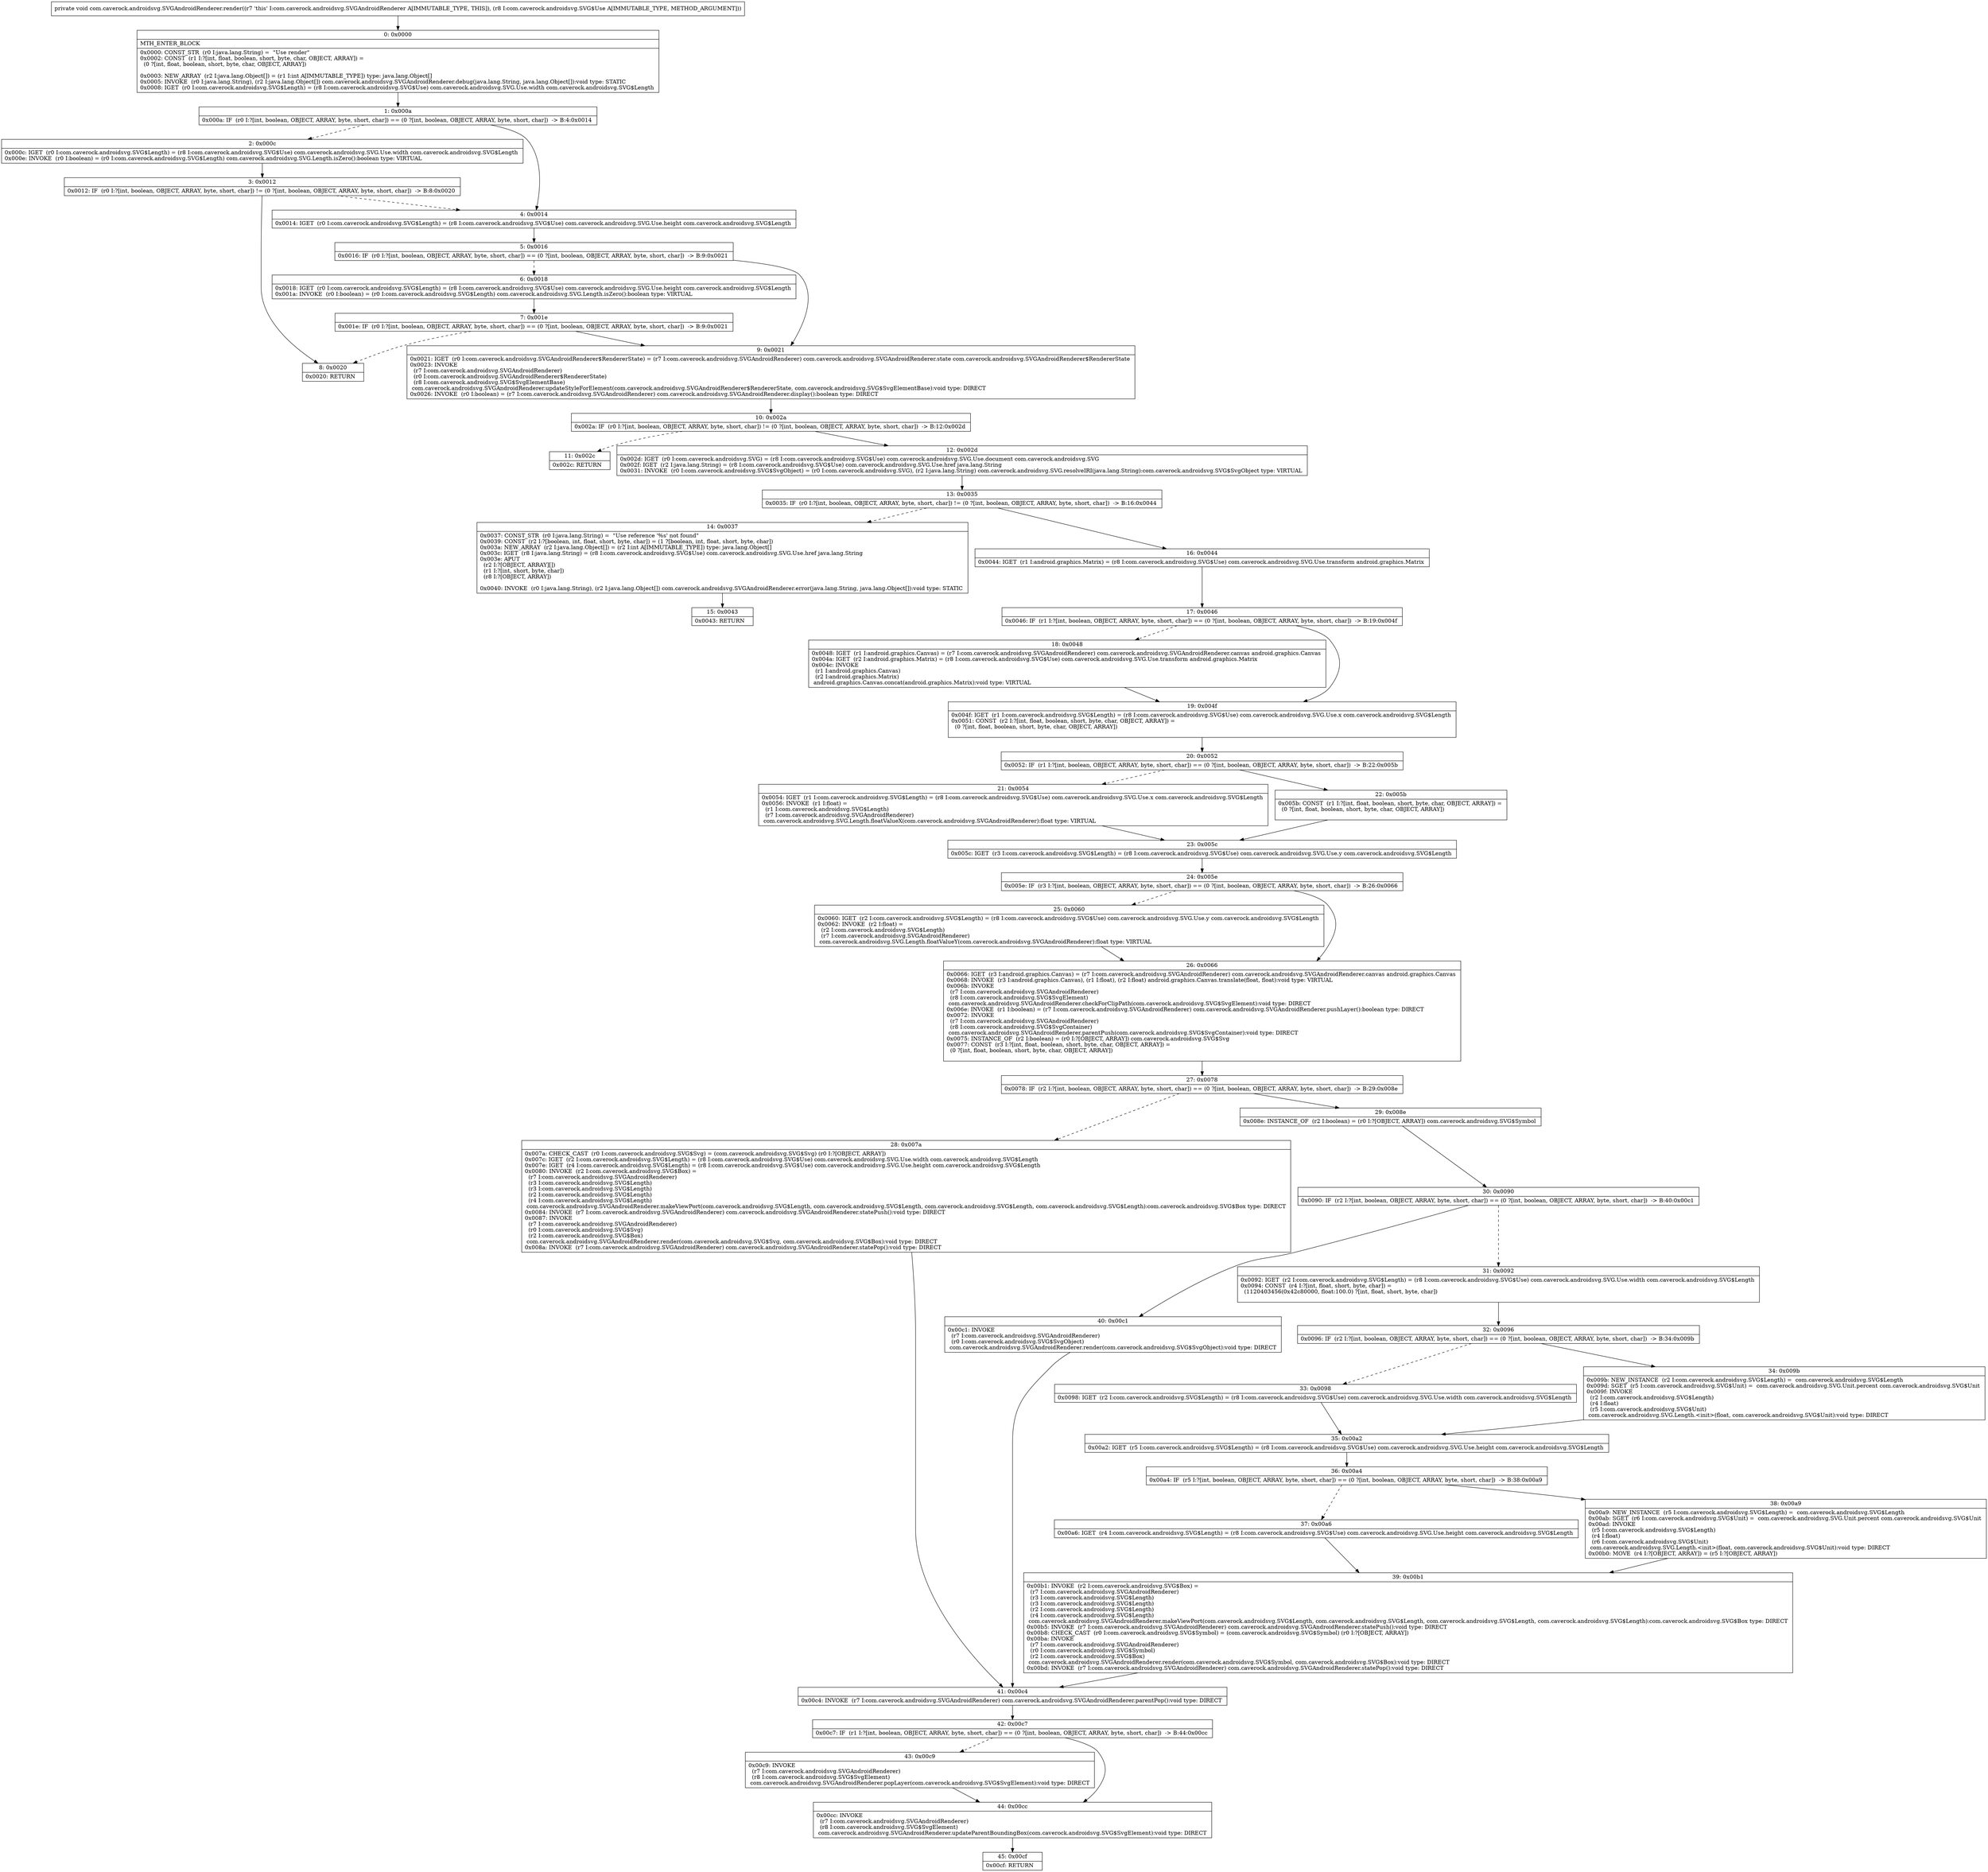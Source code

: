 digraph "CFG forcom.caverock.androidsvg.SVGAndroidRenderer.render(Lcom\/caverock\/androidsvg\/SVG$Use;)V" {
Node_0 [shape=record,label="{0\:\ 0x0000|MTH_ENTER_BLOCK\l|0x0000: CONST_STR  (r0 I:java.lang.String) =  \"Use render\" \l0x0002: CONST  (r1 I:?[int, float, boolean, short, byte, char, OBJECT, ARRAY]) = \l  (0 ?[int, float, boolean, short, byte, char, OBJECT, ARRAY])\l \l0x0003: NEW_ARRAY  (r2 I:java.lang.Object[]) = (r1 I:int A[IMMUTABLE_TYPE]) type: java.lang.Object[] \l0x0005: INVOKE  (r0 I:java.lang.String), (r2 I:java.lang.Object[]) com.caverock.androidsvg.SVGAndroidRenderer.debug(java.lang.String, java.lang.Object[]):void type: STATIC \l0x0008: IGET  (r0 I:com.caverock.androidsvg.SVG$Length) = (r8 I:com.caverock.androidsvg.SVG$Use) com.caverock.androidsvg.SVG.Use.width com.caverock.androidsvg.SVG$Length \l}"];
Node_1 [shape=record,label="{1\:\ 0x000a|0x000a: IF  (r0 I:?[int, boolean, OBJECT, ARRAY, byte, short, char]) == (0 ?[int, boolean, OBJECT, ARRAY, byte, short, char])  \-\> B:4:0x0014 \l}"];
Node_2 [shape=record,label="{2\:\ 0x000c|0x000c: IGET  (r0 I:com.caverock.androidsvg.SVG$Length) = (r8 I:com.caverock.androidsvg.SVG$Use) com.caverock.androidsvg.SVG.Use.width com.caverock.androidsvg.SVG$Length \l0x000e: INVOKE  (r0 I:boolean) = (r0 I:com.caverock.androidsvg.SVG$Length) com.caverock.androidsvg.SVG.Length.isZero():boolean type: VIRTUAL \l}"];
Node_3 [shape=record,label="{3\:\ 0x0012|0x0012: IF  (r0 I:?[int, boolean, OBJECT, ARRAY, byte, short, char]) != (0 ?[int, boolean, OBJECT, ARRAY, byte, short, char])  \-\> B:8:0x0020 \l}"];
Node_4 [shape=record,label="{4\:\ 0x0014|0x0014: IGET  (r0 I:com.caverock.androidsvg.SVG$Length) = (r8 I:com.caverock.androidsvg.SVG$Use) com.caverock.androidsvg.SVG.Use.height com.caverock.androidsvg.SVG$Length \l}"];
Node_5 [shape=record,label="{5\:\ 0x0016|0x0016: IF  (r0 I:?[int, boolean, OBJECT, ARRAY, byte, short, char]) == (0 ?[int, boolean, OBJECT, ARRAY, byte, short, char])  \-\> B:9:0x0021 \l}"];
Node_6 [shape=record,label="{6\:\ 0x0018|0x0018: IGET  (r0 I:com.caverock.androidsvg.SVG$Length) = (r8 I:com.caverock.androidsvg.SVG$Use) com.caverock.androidsvg.SVG.Use.height com.caverock.androidsvg.SVG$Length \l0x001a: INVOKE  (r0 I:boolean) = (r0 I:com.caverock.androidsvg.SVG$Length) com.caverock.androidsvg.SVG.Length.isZero():boolean type: VIRTUAL \l}"];
Node_7 [shape=record,label="{7\:\ 0x001e|0x001e: IF  (r0 I:?[int, boolean, OBJECT, ARRAY, byte, short, char]) == (0 ?[int, boolean, OBJECT, ARRAY, byte, short, char])  \-\> B:9:0x0021 \l}"];
Node_8 [shape=record,label="{8\:\ 0x0020|0x0020: RETURN   \l}"];
Node_9 [shape=record,label="{9\:\ 0x0021|0x0021: IGET  (r0 I:com.caverock.androidsvg.SVGAndroidRenderer$RendererState) = (r7 I:com.caverock.androidsvg.SVGAndroidRenderer) com.caverock.androidsvg.SVGAndroidRenderer.state com.caverock.androidsvg.SVGAndroidRenderer$RendererState \l0x0023: INVOKE  \l  (r7 I:com.caverock.androidsvg.SVGAndroidRenderer)\l  (r0 I:com.caverock.androidsvg.SVGAndroidRenderer$RendererState)\l  (r8 I:com.caverock.androidsvg.SVG$SvgElementBase)\l com.caverock.androidsvg.SVGAndroidRenderer.updateStyleForElement(com.caverock.androidsvg.SVGAndroidRenderer$RendererState, com.caverock.androidsvg.SVG$SvgElementBase):void type: DIRECT \l0x0026: INVOKE  (r0 I:boolean) = (r7 I:com.caverock.androidsvg.SVGAndroidRenderer) com.caverock.androidsvg.SVGAndroidRenderer.display():boolean type: DIRECT \l}"];
Node_10 [shape=record,label="{10\:\ 0x002a|0x002a: IF  (r0 I:?[int, boolean, OBJECT, ARRAY, byte, short, char]) != (0 ?[int, boolean, OBJECT, ARRAY, byte, short, char])  \-\> B:12:0x002d \l}"];
Node_11 [shape=record,label="{11\:\ 0x002c|0x002c: RETURN   \l}"];
Node_12 [shape=record,label="{12\:\ 0x002d|0x002d: IGET  (r0 I:com.caverock.androidsvg.SVG) = (r8 I:com.caverock.androidsvg.SVG$Use) com.caverock.androidsvg.SVG.Use.document com.caverock.androidsvg.SVG \l0x002f: IGET  (r2 I:java.lang.String) = (r8 I:com.caverock.androidsvg.SVG$Use) com.caverock.androidsvg.SVG.Use.href java.lang.String \l0x0031: INVOKE  (r0 I:com.caverock.androidsvg.SVG$SvgObject) = (r0 I:com.caverock.androidsvg.SVG), (r2 I:java.lang.String) com.caverock.androidsvg.SVG.resolveIRI(java.lang.String):com.caverock.androidsvg.SVG$SvgObject type: VIRTUAL \l}"];
Node_13 [shape=record,label="{13\:\ 0x0035|0x0035: IF  (r0 I:?[int, boolean, OBJECT, ARRAY, byte, short, char]) != (0 ?[int, boolean, OBJECT, ARRAY, byte, short, char])  \-\> B:16:0x0044 \l}"];
Node_14 [shape=record,label="{14\:\ 0x0037|0x0037: CONST_STR  (r0 I:java.lang.String) =  \"Use reference '%s' not found\" \l0x0039: CONST  (r2 I:?[boolean, int, float, short, byte, char]) = (1 ?[boolean, int, float, short, byte, char]) \l0x003a: NEW_ARRAY  (r2 I:java.lang.Object[]) = (r2 I:int A[IMMUTABLE_TYPE]) type: java.lang.Object[] \l0x003c: IGET  (r8 I:java.lang.String) = (r8 I:com.caverock.androidsvg.SVG$Use) com.caverock.androidsvg.SVG.Use.href java.lang.String \l0x003e: APUT  \l  (r2 I:?[OBJECT, ARRAY][])\l  (r1 I:?[int, short, byte, char])\l  (r8 I:?[OBJECT, ARRAY])\l \l0x0040: INVOKE  (r0 I:java.lang.String), (r2 I:java.lang.Object[]) com.caverock.androidsvg.SVGAndroidRenderer.error(java.lang.String, java.lang.Object[]):void type: STATIC \l}"];
Node_15 [shape=record,label="{15\:\ 0x0043|0x0043: RETURN   \l}"];
Node_16 [shape=record,label="{16\:\ 0x0044|0x0044: IGET  (r1 I:android.graphics.Matrix) = (r8 I:com.caverock.androidsvg.SVG$Use) com.caverock.androidsvg.SVG.Use.transform android.graphics.Matrix \l}"];
Node_17 [shape=record,label="{17\:\ 0x0046|0x0046: IF  (r1 I:?[int, boolean, OBJECT, ARRAY, byte, short, char]) == (0 ?[int, boolean, OBJECT, ARRAY, byte, short, char])  \-\> B:19:0x004f \l}"];
Node_18 [shape=record,label="{18\:\ 0x0048|0x0048: IGET  (r1 I:android.graphics.Canvas) = (r7 I:com.caverock.androidsvg.SVGAndroidRenderer) com.caverock.androidsvg.SVGAndroidRenderer.canvas android.graphics.Canvas \l0x004a: IGET  (r2 I:android.graphics.Matrix) = (r8 I:com.caverock.androidsvg.SVG$Use) com.caverock.androidsvg.SVG.Use.transform android.graphics.Matrix \l0x004c: INVOKE  \l  (r1 I:android.graphics.Canvas)\l  (r2 I:android.graphics.Matrix)\l android.graphics.Canvas.concat(android.graphics.Matrix):void type: VIRTUAL \l}"];
Node_19 [shape=record,label="{19\:\ 0x004f|0x004f: IGET  (r1 I:com.caverock.androidsvg.SVG$Length) = (r8 I:com.caverock.androidsvg.SVG$Use) com.caverock.androidsvg.SVG.Use.x com.caverock.androidsvg.SVG$Length \l0x0051: CONST  (r2 I:?[int, float, boolean, short, byte, char, OBJECT, ARRAY]) = \l  (0 ?[int, float, boolean, short, byte, char, OBJECT, ARRAY])\l \l}"];
Node_20 [shape=record,label="{20\:\ 0x0052|0x0052: IF  (r1 I:?[int, boolean, OBJECT, ARRAY, byte, short, char]) == (0 ?[int, boolean, OBJECT, ARRAY, byte, short, char])  \-\> B:22:0x005b \l}"];
Node_21 [shape=record,label="{21\:\ 0x0054|0x0054: IGET  (r1 I:com.caverock.androidsvg.SVG$Length) = (r8 I:com.caverock.androidsvg.SVG$Use) com.caverock.androidsvg.SVG.Use.x com.caverock.androidsvg.SVG$Length \l0x0056: INVOKE  (r1 I:float) = \l  (r1 I:com.caverock.androidsvg.SVG$Length)\l  (r7 I:com.caverock.androidsvg.SVGAndroidRenderer)\l com.caverock.androidsvg.SVG.Length.floatValueX(com.caverock.androidsvg.SVGAndroidRenderer):float type: VIRTUAL \l}"];
Node_22 [shape=record,label="{22\:\ 0x005b|0x005b: CONST  (r1 I:?[int, float, boolean, short, byte, char, OBJECT, ARRAY]) = \l  (0 ?[int, float, boolean, short, byte, char, OBJECT, ARRAY])\l \l}"];
Node_23 [shape=record,label="{23\:\ 0x005c|0x005c: IGET  (r3 I:com.caverock.androidsvg.SVG$Length) = (r8 I:com.caverock.androidsvg.SVG$Use) com.caverock.androidsvg.SVG.Use.y com.caverock.androidsvg.SVG$Length \l}"];
Node_24 [shape=record,label="{24\:\ 0x005e|0x005e: IF  (r3 I:?[int, boolean, OBJECT, ARRAY, byte, short, char]) == (0 ?[int, boolean, OBJECT, ARRAY, byte, short, char])  \-\> B:26:0x0066 \l}"];
Node_25 [shape=record,label="{25\:\ 0x0060|0x0060: IGET  (r2 I:com.caverock.androidsvg.SVG$Length) = (r8 I:com.caverock.androidsvg.SVG$Use) com.caverock.androidsvg.SVG.Use.y com.caverock.androidsvg.SVG$Length \l0x0062: INVOKE  (r2 I:float) = \l  (r2 I:com.caverock.androidsvg.SVG$Length)\l  (r7 I:com.caverock.androidsvg.SVGAndroidRenderer)\l com.caverock.androidsvg.SVG.Length.floatValueY(com.caverock.androidsvg.SVGAndroidRenderer):float type: VIRTUAL \l}"];
Node_26 [shape=record,label="{26\:\ 0x0066|0x0066: IGET  (r3 I:android.graphics.Canvas) = (r7 I:com.caverock.androidsvg.SVGAndroidRenderer) com.caverock.androidsvg.SVGAndroidRenderer.canvas android.graphics.Canvas \l0x0068: INVOKE  (r3 I:android.graphics.Canvas), (r1 I:float), (r2 I:float) android.graphics.Canvas.translate(float, float):void type: VIRTUAL \l0x006b: INVOKE  \l  (r7 I:com.caverock.androidsvg.SVGAndroidRenderer)\l  (r8 I:com.caverock.androidsvg.SVG$SvgElement)\l com.caverock.androidsvg.SVGAndroidRenderer.checkForClipPath(com.caverock.androidsvg.SVG$SvgElement):void type: DIRECT \l0x006e: INVOKE  (r1 I:boolean) = (r7 I:com.caverock.androidsvg.SVGAndroidRenderer) com.caverock.androidsvg.SVGAndroidRenderer.pushLayer():boolean type: DIRECT \l0x0072: INVOKE  \l  (r7 I:com.caverock.androidsvg.SVGAndroidRenderer)\l  (r8 I:com.caverock.androidsvg.SVG$SvgContainer)\l com.caverock.androidsvg.SVGAndroidRenderer.parentPush(com.caverock.androidsvg.SVG$SvgContainer):void type: DIRECT \l0x0075: INSTANCE_OF  (r2 I:boolean) = (r0 I:?[OBJECT, ARRAY]) com.caverock.androidsvg.SVG$Svg \l0x0077: CONST  (r3 I:?[int, float, boolean, short, byte, char, OBJECT, ARRAY]) = \l  (0 ?[int, float, boolean, short, byte, char, OBJECT, ARRAY])\l \l}"];
Node_27 [shape=record,label="{27\:\ 0x0078|0x0078: IF  (r2 I:?[int, boolean, OBJECT, ARRAY, byte, short, char]) == (0 ?[int, boolean, OBJECT, ARRAY, byte, short, char])  \-\> B:29:0x008e \l}"];
Node_28 [shape=record,label="{28\:\ 0x007a|0x007a: CHECK_CAST  (r0 I:com.caverock.androidsvg.SVG$Svg) = (com.caverock.androidsvg.SVG$Svg) (r0 I:?[OBJECT, ARRAY]) \l0x007c: IGET  (r2 I:com.caverock.androidsvg.SVG$Length) = (r8 I:com.caverock.androidsvg.SVG$Use) com.caverock.androidsvg.SVG.Use.width com.caverock.androidsvg.SVG$Length \l0x007e: IGET  (r4 I:com.caverock.androidsvg.SVG$Length) = (r8 I:com.caverock.androidsvg.SVG$Use) com.caverock.androidsvg.SVG.Use.height com.caverock.androidsvg.SVG$Length \l0x0080: INVOKE  (r2 I:com.caverock.androidsvg.SVG$Box) = \l  (r7 I:com.caverock.androidsvg.SVGAndroidRenderer)\l  (r3 I:com.caverock.androidsvg.SVG$Length)\l  (r3 I:com.caverock.androidsvg.SVG$Length)\l  (r2 I:com.caverock.androidsvg.SVG$Length)\l  (r4 I:com.caverock.androidsvg.SVG$Length)\l com.caverock.androidsvg.SVGAndroidRenderer.makeViewPort(com.caverock.androidsvg.SVG$Length, com.caverock.androidsvg.SVG$Length, com.caverock.androidsvg.SVG$Length, com.caverock.androidsvg.SVG$Length):com.caverock.androidsvg.SVG$Box type: DIRECT \l0x0084: INVOKE  (r7 I:com.caverock.androidsvg.SVGAndroidRenderer) com.caverock.androidsvg.SVGAndroidRenderer.statePush():void type: DIRECT \l0x0087: INVOKE  \l  (r7 I:com.caverock.androidsvg.SVGAndroidRenderer)\l  (r0 I:com.caverock.androidsvg.SVG$Svg)\l  (r2 I:com.caverock.androidsvg.SVG$Box)\l com.caverock.androidsvg.SVGAndroidRenderer.render(com.caverock.androidsvg.SVG$Svg, com.caverock.androidsvg.SVG$Box):void type: DIRECT \l0x008a: INVOKE  (r7 I:com.caverock.androidsvg.SVGAndroidRenderer) com.caverock.androidsvg.SVGAndroidRenderer.statePop():void type: DIRECT \l}"];
Node_29 [shape=record,label="{29\:\ 0x008e|0x008e: INSTANCE_OF  (r2 I:boolean) = (r0 I:?[OBJECT, ARRAY]) com.caverock.androidsvg.SVG$Symbol \l}"];
Node_30 [shape=record,label="{30\:\ 0x0090|0x0090: IF  (r2 I:?[int, boolean, OBJECT, ARRAY, byte, short, char]) == (0 ?[int, boolean, OBJECT, ARRAY, byte, short, char])  \-\> B:40:0x00c1 \l}"];
Node_31 [shape=record,label="{31\:\ 0x0092|0x0092: IGET  (r2 I:com.caverock.androidsvg.SVG$Length) = (r8 I:com.caverock.androidsvg.SVG$Use) com.caverock.androidsvg.SVG.Use.width com.caverock.androidsvg.SVG$Length \l0x0094: CONST  (r4 I:?[int, float, short, byte, char]) = \l  (1120403456(0x42c80000, float:100.0) ?[int, float, short, byte, char])\l \l}"];
Node_32 [shape=record,label="{32\:\ 0x0096|0x0096: IF  (r2 I:?[int, boolean, OBJECT, ARRAY, byte, short, char]) == (0 ?[int, boolean, OBJECT, ARRAY, byte, short, char])  \-\> B:34:0x009b \l}"];
Node_33 [shape=record,label="{33\:\ 0x0098|0x0098: IGET  (r2 I:com.caverock.androidsvg.SVG$Length) = (r8 I:com.caverock.androidsvg.SVG$Use) com.caverock.androidsvg.SVG.Use.width com.caverock.androidsvg.SVG$Length \l}"];
Node_34 [shape=record,label="{34\:\ 0x009b|0x009b: NEW_INSTANCE  (r2 I:com.caverock.androidsvg.SVG$Length) =  com.caverock.androidsvg.SVG$Length \l0x009d: SGET  (r5 I:com.caverock.androidsvg.SVG$Unit) =  com.caverock.androidsvg.SVG.Unit.percent com.caverock.androidsvg.SVG$Unit \l0x009f: INVOKE  \l  (r2 I:com.caverock.androidsvg.SVG$Length)\l  (r4 I:float)\l  (r5 I:com.caverock.androidsvg.SVG$Unit)\l com.caverock.androidsvg.SVG.Length.\<init\>(float, com.caverock.androidsvg.SVG$Unit):void type: DIRECT \l}"];
Node_35 [shape=record,label="{35\:\ 0x00a2|0x00a2: IGET  (r5 I:com.caverock.androidsvg.SVG$Length) = (r8 I:com.caverock.androidsvg.SVG$Use) com.caverock.androidsvg.SVG.Use.height com.caverock.androidsvg.SVG$Length \l}"];
Node_36 [shape=record,label="{36\:\ 0x00a4|0x00a4: IF  (r5 I:?[int, boolean, OBJECT, ARRAY, byte, short, char]) == (0 ?[int, boolean, OBJECT, ARRAY, byte, short, char])  \-\> B:38:0x00a9 \l}"];
Node_37 [shape=record,label="{37\:\ 0x00a6|0x00a6: IGET  (r4 I:com.caverock.androidsvg.SVG$Length) = (r8 I:com.caverock.androidsvg.SVG$Use) com.caverock.androidsvg.SVG.Use.height com.caverock.androidsvg.SVG$Length \l}"];
Node_38 [shape=record,label="{38\:\ 0x00a9|0x00a9: NEW_INSTANCE  (r5 I:com.caverock.androidsvg.SVG$Length) =  com.caverock.androidsvg.SVG$Length \l0x00ab: SGET  (r6 I:com.caverock.androidsvg.SVG$Unit) =  com.caverock.androidsvg.SVG.Unit.percent com.caverock.androidsvg.SVG$Unit \l0x00ad: INVOKE  \l  (r5 I:com.caverock.androidsvg.SVG$Length)\l  (r4 I:float)\l  (r6 I:com.caverock.androidsvg.SVG$Unit)\l com.caverock.androidsvg.SVG.Length.\<init\>(float, com.caverock.androidsvg.SVG$Unit):void type: DIRECT \l0x00b0: MOVE  (r4 I:?[OBJECT, ARRAY]) = (r5 I:?[OBJECT, ARRAY]) \l}"];
Node_39 [shape=record,label="{39\:\ 0x00b1|0x00b1: INVOKE  (r2 I:com.caverock.androidsvg.SVG$Box) = \l  (r7 I:com.caverock.androidsvg.SVGAndroidRenderer)\l  (r3 I:com.caverock.androidsvg.SVG$Length)\l  (r3 I:com.caverock.androidsvg.SVG$Length)\l  (r2 I:com.caverock.androidsvg.SVG$Length)\l  (r4 I:com.caverock.androidsvg.SVG$Length)\l com.caverock.androidsvg.SVGAndroidRenderer.makeViewPort(com.caverock.androidsvg.SVG$Length, com.caverock.androidsvg.SVG$Length, com.caverock.androidsvg.SVG$Length, com.caverock.androidsvg.SVG$Length):com.caverock.androidsvg.SVG$Box type: DIRECT \l0x00b5: INVOKE  (r7 I:com.caverock.androidsvg.SVGAndroidRenderer) com.caverock.androidsvg.SVGAndroidRenderer.statePush():void type: DIRECT \l0x00b8: CHECK_CAST  (r0 I:com.caverock.androidsvg.SVG$Symbol) = (com.caverock.androidsvg.SVG$Symbol) (r0 I:?[OBJECT, ARRAY]) \l0x00ba: INVOKE  \l  (r7 I:com.caverock.androidsvg.SVGAndroidRenderer)\l  (r0 I:com.caverock.androidsvg.SVG$Symbol)\l  (r2 I:com.caverock.androidsvg.SVG$Box)\l com.caverock.androidsvg.SVGAndroidRenderer.render(com.caverock.androidsvg.SVG$Symbol, com.caverock.androidsvg.SVG$Box):void type: DIRECT \l0x00bd: INVOKE  (r7 I:com.caverock.androidsvg.SVGAndroidRenderer) com.caverock.androidsvg.SVGAndroidRenderer.statePop():void type: DIRECT \l}"];
Node_40 [shape=record,label="{40\:\ 0x00c1|0x00c1: INVOKE  \l  (r7 I:com.caverock.androidsvg.SVGAndroidRenderer)\l  (r0 I:com.caverock.androidsvg.SVG$SvgObject)\l com.caverock.androidsvg.SVGAndroidRenderer.render(com.caverock.androidsvg.SVG$SvgObject):void type: DIRECT \l}"];
Node_41 [shape=record,label="{41\:\ 0x00c4|0x00c4: INVOKE  (r7 I:com.caverock.androidsvg.SVGAndroidRenderer) com.caverock.androidsvg.SVGAndroidRenderer.parentPop():void type: DIRECT \l}"];
Node_42 [shape=record,label="{42\:\ 0x00c7|0x00c7: IF  (r1 I:?[int, boolean, OBJECT, ARRAY, byte, short, char]) == (0 ?[int, boolean, OBJECT, ARRAY, byte, short, char])  \-\> B:44:0x00cc \l}"];
Node_43 [shape=record,label="{43\:\ 0x00c9|0x00c9: INVOKE  \l  (r7 I:com.caverock.androidsvg.SVGAndroidRenderer)\l  (r8 I:com.caverock.androidsvg.SVG$SvgElement)\l com.caverock.androidsvg.SVGAndroidRenderer.popLayer(com.caverock.androidsvg.SVG$SvgElement):void type: DIRECT \l}"];
Node_44 [shape=record,label="{44\:\ 0x00cc|0x00cc: INVOKE  \l  (r7 I:com.caverock.androidsvg.SVGAndroidRenderer)\l  (r8 I:com.caverock.androidsvg.SVG$SvgElement)\l com.caverock.androidsvg.SVGAndroidRenderer.updateParentBoundingBox(com.caverock.androidsvg.SVG$SvgElement):void type: DIRECT \l}"];
Node_45 [shape=record,label="{45\:\ 0x00cf|0x00cf: RETURN   \l}"];
MethodNode[shape=record,label="{private void com.caverock.androidsvg.SVGAndroidRenderer.render((r7 'this' I:com.caverock.androidsvg.SVGAndroidRenderer A[IMMUTABLE_TYPE, THIS]), (r8 I:com.caverock.androidsvg.SVG$Use A[IMMUTABLE_TYPE, METHOD_ARGUMENT])) }"];
MethodNode -> Node_0;
Node_0 -> Node_1;
Node_1 -> Node_2[style=dashed];
Node_1 -> Node_4;
Node_2 -> Node_3;
Node_3 -> Node_4[style=dashed];
Node_3 -> Node_8;
Node_4 -> Node_5;
Node_5 -> Node_6[style=dashed];
Node_5 -> Node_9;
Node_6 -> Node_7;
Node_7 -> Node_8[style=dashed];
Node_7 -> Node_9;
Node_9 -> Node_10;
Node_10 -> Node_11[style=dashed];
Node_10 -> Node_12;
Node_12 -> Node_13;
Node_13 -> Node_14[style=dashed];
Node_13 -> Node_16;
Node_14 -> Node_15;
Node_16 -> Node_17;
Node_17 -> Node_18[style=dashed];
Node_17 -> Node_19;
Node_18 -> Node_19;
Node_19 -> Node_20;
Node_20 -> Node_21[style=dashed];
Node_20 -> Node_22;
Node_21 -> Node_23;
Node_22 -> Node_23;
Node_23 -> Node_24;
Node_24 -> Node_25[style=dashed];
Node_24 -> Node_26;
Node_25 -> Node_26;
Node_26 -> Node_27;
Node_27 -> Node_28[style=dashed];
Node_27 -> Node_29;
Node_28 -> Node_41;
Node_29 -> Node_30;
Node_30 -> Node_31[style=dashed];
Node_30 -> Node_40;
Node_31 -> Node_32;
Node_32 -> Node_33[style=dashed];
Node_32 -> Node_34;
Node_33 -> Node_35;
Node_34 -> Node_35;
Node_35 -> Node_36;
Node_36 -> Node_37[style=dashed];
Node_36 -> Node_38;
Node_37 -> Node_39;
Node_38 -> Node_39;
Node_39 -> Node_41;
Node_40 -> Node_41;
Node_41 -> Node_42;
Node_42 -> Node_43[style=dashed];
Node_42 -> Node_44;
Node_43 -> Node_44;
Node_44 -> Node_45;
}

